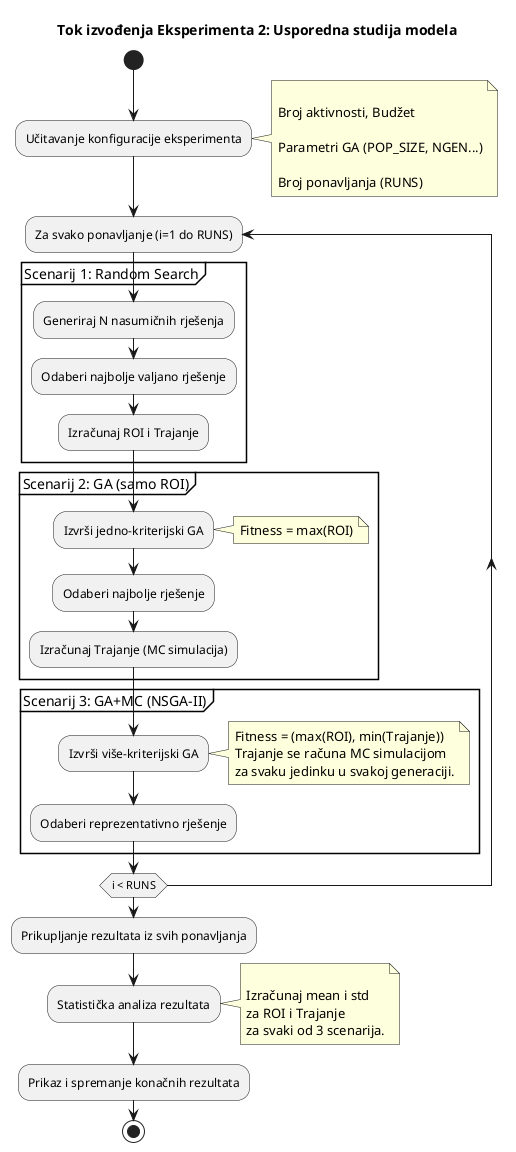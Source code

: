 @startuml
title Tok izvođenja Eksperimenta 2: Usporedna studija modela

start
:Učitavanje konfiguracije eksperimenta;
note right

Broj aktivnosti, Budžet

Parametri GA (POP_SIZE, NGEN...)

Broj ponavljanja (RUNS)
end note

repeat :Za svako ponavljanje (i=1 do RUNS)
partition "Scenarij 1: Random Search" {
:Generiraj N nasumičnih rješenja;
:Odaberi najbolje valjano rješenje;
:Izračunaj ROI i Trajanje;
}
partition "Scenarij 2: GA (samo ROI)" {
:Izvrši jedno-kriterijski GA;
note right: Fitness = max(ROI)
:Odaberi najbolje rješenje;
:Izračunaj Trajanje (MC simulacija);
}
partition "Scenarij 3: GA+MC (NSGA-II)" {
:Izvrši više-kriterijski GA;
note right
Fitness = (max(ROI), min(Trajanje))
Trajanje se računa MC simulacijom
za svaku jedinku u svakoj generaciji.
end note
:Odaberi reprezentativno rješenje;
}
repeat while (i < RUNS)

:Prikupljanje rezultata iz svih ponavljanja;
:Statistička analiza rezultata;
note right

Izračunaj mean i std
za ROI i Trajanje
za svaki od 3 scenarija.
end note

:Prikaz i spremanje konačnih rezultata;

stop

@enduml
